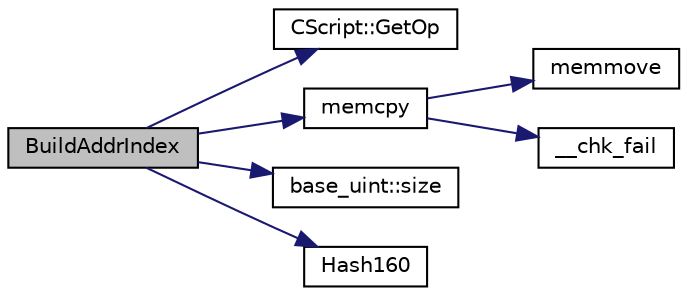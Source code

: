 digraph "BuildAddrIndex"
{
  edge [fontname="Helvetica",fontsize="10",labelfontname="Helvetica",labelfontsize="10"];
  node [fontname="Helvetica",fontsize="10",shape=record];
  rankdir="LR";
  Node877 [label="BuildAddrIndex",height=0.2,width=0.4,color="black", fillcolor="grey75", style="filled", fontcolor="black"];
  Node877 -> Node878 [color="midnightblue",fontsize="10",style="solid",fontname="Helvetica"];
  Node878 [label="CScript::GetOp",height=0.2,width=0.4,color="black", fillcolor="white", style="filled",URL="$d9/d4b/class_c_script.html#a94635ed93d8d244ec3acfa83f9ecfe5f"];
  Node877 -> Node879 [color="midnightblue",fontsize="10",style="solid",fontname="Helvetica"];
  Node879 [label="memcpy",height=0.2,width=0.4,color="black", fillcolor="white", style="filled",URL="$d5/d9f/glibc__compat_8cpp.html#a0f46826ab0466591e136db24394923cf"];
  Node879 -> Node880 [color="midnightblue",fontsize="10",style="solid",fontname="Helvetica"];
  Node880 [label="memmove",height=0.2,width=0.4,color="black", fillcolor="white", style="filled",URL="$d5/d9f/glibc__compat_8cpp.html#a9778d49e9029dd75bc53ecbbf9f5e9a1"];
  Node879 -> Node881 [color="midnightblue",fontsize="10",style="solid",fontname="Helvetica"];
  Node881 [label="__chk_fail",height=0.2,width=0.4,color="black", fillcolor="white", style="filled",URL="$d5/d9f/glibc__compat_8cpp.html#a424ac71631da5ada2976630ff67051d1"];
  Node877 -> Node882 [color="midnightblue",fontsize="10",style="solid",fontname="Helvetica"];
  Node882 [label="base_uint::size",height=0.2,width=0.4,color="black", fillcolor="white", style="filled",URL="$da/df7/classbase__uint.html#a1f49b034e686269601ea89b0319b8004"];
  Node877 -> Node883 [color="midnightblue",fontsize="10",style="solid",fontname="Helvetica"];
  Node883 [label="Hash160",height=0.2,width=0.4,color="black", fillcolor="white", style="filled",URL="$db/dfb/hash_8h.html#a4490f70ddae16e9e48460a0416a48a6b"];
}
